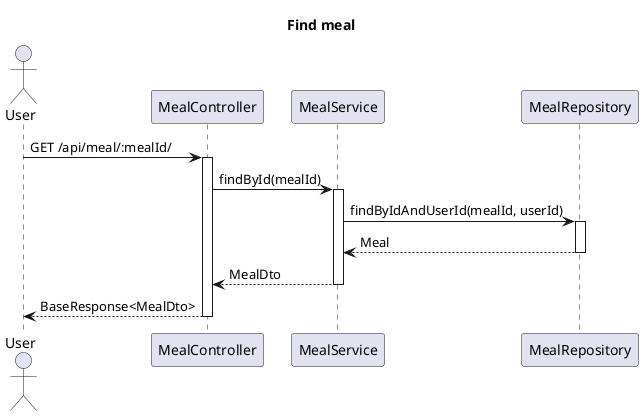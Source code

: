 @startuml
'https://plantuml.com/sequence-diagram

title Find meal

actor User as user

user -> MealController : GET /api/meal/:mealId/
activate MealController

MealController -> MealService : findById(mealId)
activate MealService

MealService -> MealRepository : findByIdAndUserId(mealId, userId)
activate MealRepository

MealRepository --> MealService : Meal
deactivate MealRepository

MealService --> MealController : MealDto
deactivate MealService

MealController --> user : BaseResponse<MealDto>
deactivate MealController

@enduml